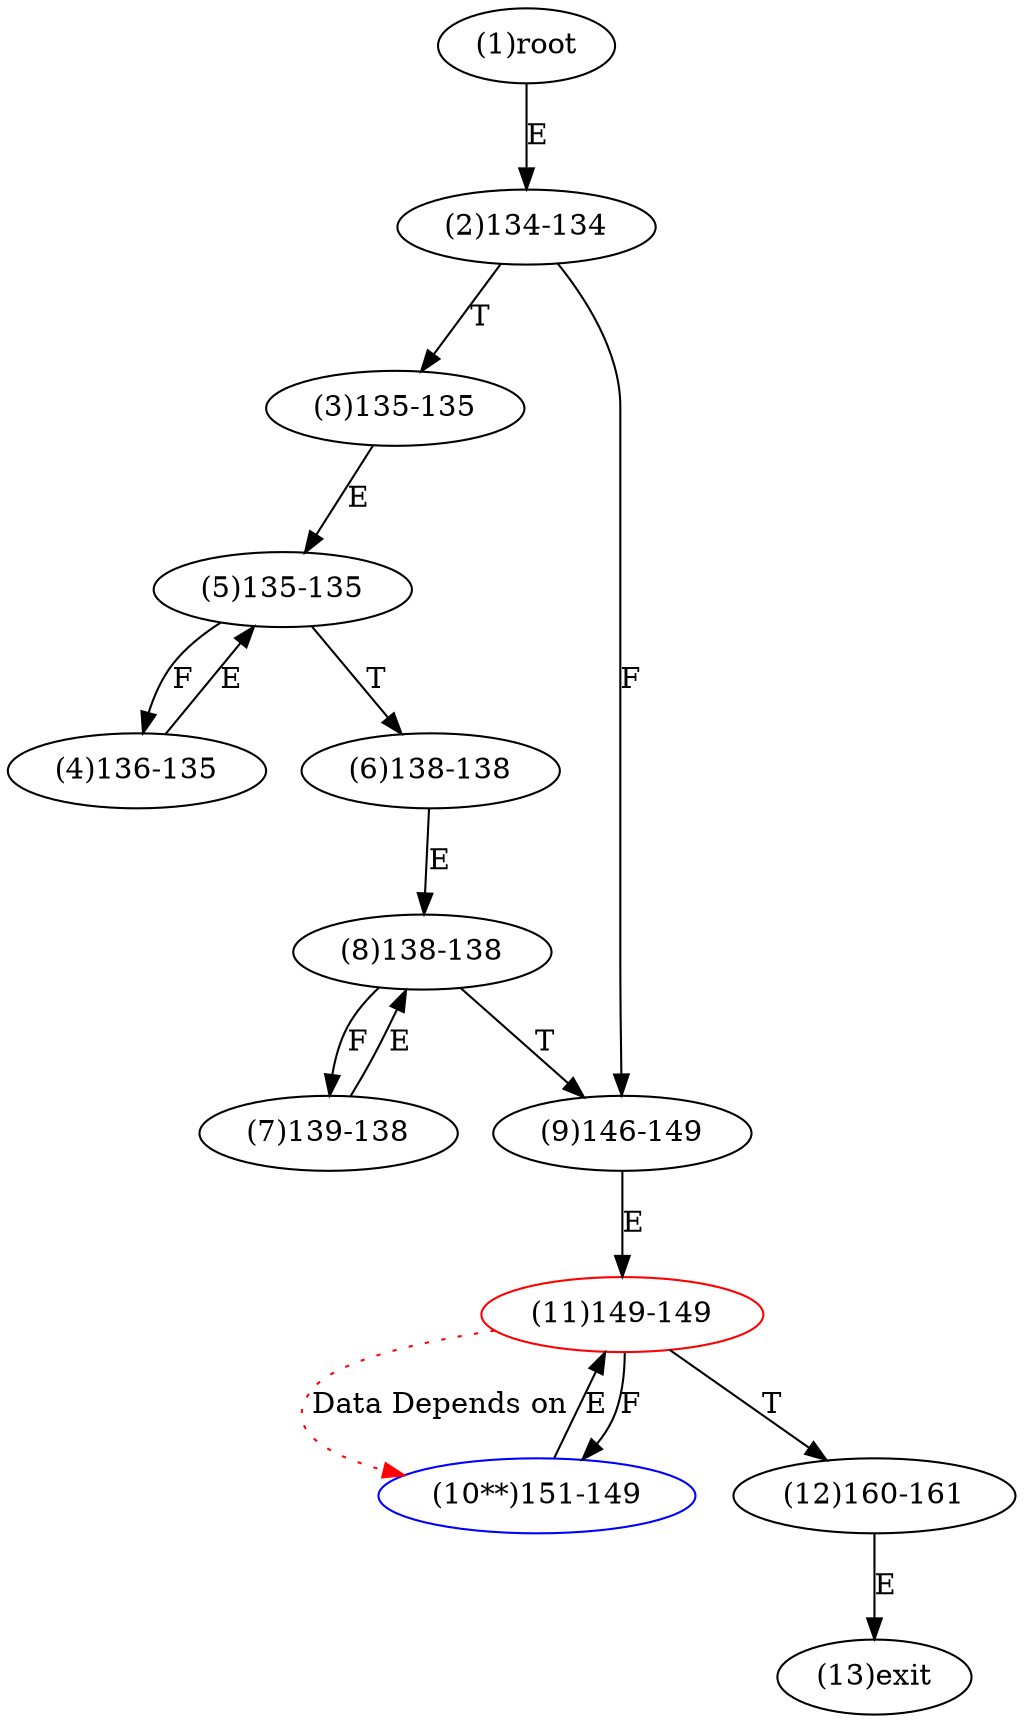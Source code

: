 digraph "" { 
1[ label="(1)root"];
2[ label="(2)134-134"];
3[ label="(3)135-135"];
4[ label="(4)136-135"];
5[ label="(5)135-135"];
6[ label="(6)138-138"];
7[ label="(7)139-138"];
8[ label="(8)138-138"];
9[ label="(9)146-149"];
10[ label="(10**)151-149",color=blue];
11[ label="(11)149-149",color=red];
12[ label="(12)160-161"];
13[ label="(13)exit"];
1->2[ label="E"];
2->9[ label="F"];
2->3[ label="T"];
3->5[ label="E"];
4->5[ label="E"];
5->4[ label="F"];
5->6[ label="T"];
6->8[ label="E"];
7->8[ label="E"];
8->7[ label="F"];
8->9[ label="T"];
9->11[ label="E"];
10->11[ label="E"];
11->10[ label="F"];
11->12[ label="T"];
12->13[ label="E"];
11->10[ color="red" label="Data Depends on" style = dotted ];
}